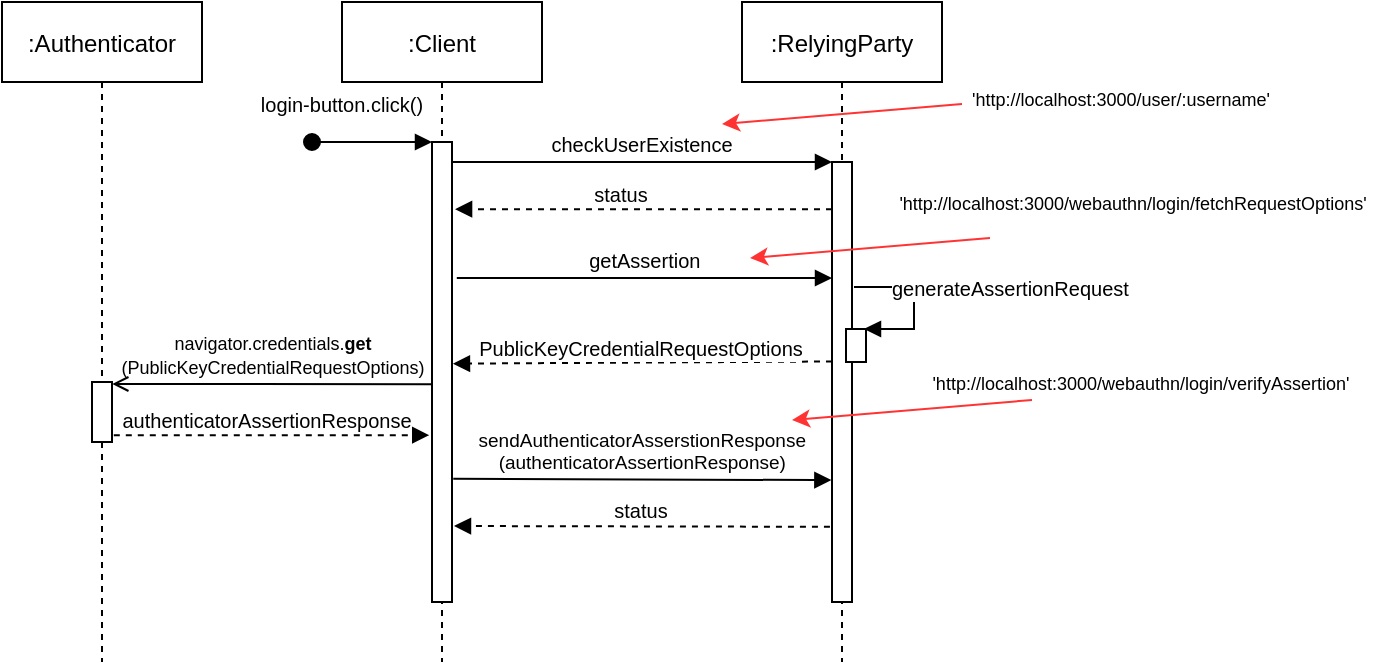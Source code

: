 <mxfile version="15.8.7" type="device"><diagram id="Z-8C4zJBw6xTDNwkwwuS" name="Page-1"><mxGraphModel dx="716" dy="448" grid="1" gridSize="10" guides="1" tooltips="1" connect="1" arrows="1" fold="1" page="1" pageScale="1" pageWidth="827" pageHeight="1169" math="0" shadow="0"><root><mxCell id="0"/><mxCell id="1" parent="0"/><mxCell id="z-ylqkCQUjp78ZNmSj4d-1" value=":Client" style="shape=umlLifeline;perimeter=lifelinePerimeter;container=1;collapsible=0;recursiveResize=0;rounded=0;shadow=0;strokeWidth=1;" parent="1" vertex="1"><mxGeometry x="275" y="80" width="100" height="330" as="geometry"/></mxCell><mxCell id="z-ylqkCQUjp78ZNmSj4d-2" value="" style="points=[];perimeter=orthogonalPerimeter;rounded=0;shadow=0;strokeWidth=1;" parent="z-ylqkCQUjp78ZNmSj4d-1" vertex="1"><mxGeometry x="45" y="70" width="10" height="230" as="geometry"/></mxCell><mxCell id="z-ylqkCQUjp78ZNmSj4d-3" value="login-button.click()" style="verticalAlign=bottom;startArrow=oval;endArrow=block;startSize=8;shadow=0;strokeWidth=1;fontSize=10;spacing=2;" parent="z-ylqkCQUjp78ZNmSj4d-1" edge="1"><mxGeometry x="-0.5" y="10" relative="1" as="geometry"><mxPoint x="-15" y="70" as="sourcePoint"/><mxPoint x="45" y="70" as="targetPoint"/><mxPoint as="offset"/></mxGeometry></mxCell><mxCell id="z-ylqkCQUjp78ZNmSj4d-4" value=":RelyingParty" style="shape=umlLifeline;perimeter=lifelinePerimeter;container=1;collapsible=0;recursiveResize=0;rounded=0;shadow=0;strokeWidth=1;" parent="1" vertex="1"><mxGeometry x="475" y="80" width="100" height="330" as="geometry"/></mxCell><mxCell id="z-ylqkCQUjp78ZNmSj4d-5" value="" style="points=[];perimeter=orthogonalPerimeter;rounded=0;shadow=0;strokeWidth=1;" parent="z-ylqkCQUjp78ZNmSj4d-4" vertex="1"><mxGeometry x="45" y="80" width="10" height="220" as="geometry"/></mxCell><mxCell id="z-ylqkCQUjp78ZNmSj4d-6" value="getAssertion" style="verticalAlign=bottom;endArrow=block;entryX=0;entryY=0;shadow=0;strokeWidth=1;exitX=1.24;exitY=0.252;exitDx=0;exitDy=0;exitPerimeter=0;fontSize=10;" parent="z-ylqkCQUjp78ZNmSj4d-4" edge="1"><mxGeometry relative="1" as="geometry"><mxPoint x="-142.6" y="137.96" as="sourcePoint"/><mxPoint x="45" y="138.0" as="targetPoint"/></mxGeometry></mxCell><mxCell id="z-ylqkCQUjp78ZNmSj4d-7" value="" style="html=1;verticalAlign=bottom;labelBackgroundColor=none;endArrow=block;endFill=1;dashed=1;rounded=0;entryX=1.048;entryY=0.334;entryDx=0;entryDy=0;entryPerimeter=0;" parent="z-ylqkCQUjp78ZNmSj4d-4" edge="1"><mxGeometry width="160" relative="1" as="geometry"><mxPoint x="45" y="179.74" as="sourcePoint"/><mxPoint x="-144.52" y="180.82" as="targetPoint"/></mxGeometry></mxCell><mxCell id="z-ylqkCQUjp78ZNmSj4d-8" value="&lt;font style=&quot;font-size: 10px&quot;&gt;PublicKeyCredentialRequestOptions&lt;/font&gt;" style="edgeLabel;html=1;align=center;verticalAlign=middle;resizable=0;points=[];" parent="z-ylqkCQUjp78ZNmSj4d-7" vertex="1" connectable="0"><mxGeometry x="0.267" relative="1" as="geometry"><mxPoint x="24" y="-8" as="offset"/></mxGeometry></mxCell><mxCell id="z-ylqkCQUjp78ZNmSj4d-11" value="" style="endArrow=classic;html=1;rounded=0;fontSize=10;fillColor=#f8cecc;strokeColor=#FF3333;" parent="z-ylqkCQUjp78ZNmSj4d-4" edge="1"><mxGeometry width="50" height="50" relative="1" as="geometry"><mxPoint x="124" y="118" as="sourcePoint"/><mxPoint x="4" y="128" as="targetPoint"/></mxGeometry></mxCell><mxCell id="z-ylqkCQUjp78ZNmSj4d-29" value="" style="html=1;points=[];perimeter=orthogonalPerimeter;fontSize=10;" parent="z-ylqkCQUjp78ZNmSj4d-4" vertex="1"><mxGeometry x="52" y="163.5" width="10" height="16.5" as="geometry"/></mxCell><mxCell id="z-ylqkCQUjp78ZNmSj4d-30" value="generateAssertionRequest" style="edgeStyle=orthogonalEdgeStyle;html=1;align=left;spacingLeft=2;endArrow=block;rounded=0;entryX=1;entryY=0;fontSize=10;" parent="z-ylqkCQUjp78ZNmSj4d-4" edge="1"><mxGeometry x="-0.6" relative="1" as="geometry"><mxPoint x="56" y="142.5" as="sourcePoint"/><Array as="points"><mxPoint x="86" y="142.5"/></Array><mxPoint as="offset"/><mxPoint x="61" y="163.5" as="targetPoint"/></mxGeometry></mxCell><mxCell id="z-ylqkCQUjp78ZNmSj4d-12" value="checkUserExistence" style="verticalAlign=bottom;endArrow=block;entryX=0;entryY=0;shadow=0;strokeWidth=1;fontSize=10;" parent="1" source="z-ylqkCQUjp78ZNmSj4d-2" target="z-ylqkCQUjp78ZNmSj4d-5" edge="1"><mxGeometry relative="1" as="geometry"><mxPoint x="400" y="160" as="sourcePoint"/></mxGeometry></mxCell><mxCell id="z-ylqkCQUjp78ZNmSj4d-13" value=":Authenticator" style="shape=umlLifeline;perimeter=lifelinePerimeter;container=1;collapsible=0;recursiveResize=0;rounded=0;shadow=0;strokeWidth=1;" parent="1" vertex="1"><mxGeometry x="105" y="80" width="100" height="330" as="geometry"/></mxCell><mxCell id="z-ylqkCQUjp78ZNmSj4d-14" value="" style="points=[];perimeter=orthogonalPerimeter;rounded=0;shadow=0;strokeWidth=1;" parent="z-ylqkCQUjp78ZNmSj4d-13" vertex="1"><mxGeometry x="45" y="190" width="10" height="30" as="geometry"/></mxCell><mxCell id="z-ylqkCQUjp78ZNmSj4d-15" value="" style="html=1;verticalAlign=bottom;labelBackgroundColor=none;endArrow=block;endFill=1;dashed=1;rounded=0;entryX=1.154;entryY=0.146;entryDx=0;entryDy=0;entryPerimeter=0;" parent="1" source="z-ylqkCQUjp78ZNmSj4d-5" target="z-ylqkCQUjp78ZNmSj4d-2" edge="1"><mxGeometry width="160" relative="1" as="geometry"><mxPoint x="285" y="200" as="sourcePoint"/><mxPoint x="445" y="200" as="targetPoint"/></mxGeometry></mxCell><mxCell id="z-ylqkCQUjp78ZNmSj4d-16" value="&lt;font style=&quot;font-size: 10px&quot;&gt;status&lt;/font&gt;" style="edgeLabel;html=1;align=center;verticalAlign=middle;resizable=0;points=[];" parent="z-ylqkCQUjp78ZNmSj4d-15" vertex="1" connectable="0"><mxGeometry x="0.267" relative="1" as="geometry"><mxPoint x="13" y="-8" as="offset"/></mxGeometry></mxCell><mxCell id="z-ylqkCQUjp78ZNmSj4d-17" value="&lt;font style=&quot;font-size: 9px&quot;&gt;navigator.credentials.&lt;b&gt;get&lt;/b&gt;&lt;br&gt;(PublicKeyCredentialRequestOptions)&lt;/font&gt;" style="html=1;verticalAlign=bottom;labelBackgroundColor=none;endArrow=open;endFill=0;rounded=0;fontSize=10;exitX=-0.008;exitY=0.483;exitDx=0;exitDy=0;exitPerimeter=0;entryX=1.014;entryY=0.033;entryDx=0;entryDy=0;entryPerimeter=0;" parent="1" target="z-ylqkCQUjp78ZNmSj4d-14" edge="1"><mxGeometry width="160" relative="1" as="geometry"><mxPoint x="319.92" y="271.09" as="sourcePoint"/><mxPoint x="415" y="270" as="targetPoint"/></mxGeometry></mxCell><mxCell id="z-ylqkCQUjp78ZNmSj4d-18" value="" style="html=1;verticalAlign=bottom;labelBackgroundColor=none;endArrow=block;endFill=1;dashed=1;rounded=0;fontSize=9;exitX=1.09;exitY=0.656;exitDx=0;exitDy=0;exitPerimeter=0;entryX=-0.138;entryY=0.682;entryDx=0;entryDy=0;entryPerimeter=0;" parent="1" edge="1"><mxGeometry width="160" relative="1" as="geometry"><mxPoint x="160.9" y="296.68" as="sourcePoint"/><mxPoint x="318.62" y="296.58" as="targetPoint"/></mxGeometry></mxCell><mxCell id="z-ylqkCQUjp78ZNmSj4d-19" value="&lt;span style=&quot;font-size: 10px&quot;&gt;authenticatorAssertionResponse&lt;/span&gt;" style="edgeLabel;html=1;align=center;verticalAlign=middle;resizable=0;points=[];fontSize=9;" parent="z-ylqkCQUjp78ZNmSj4d-18" vertex="1" connectable="0"><mxGeometry x="-0.237" y="1" relative="1" as="geometry"><mxPoint x="16" y="-7" as="offset"/></mxGeometry></mxCell><mxCell id="z-ylqkCQUjp78ZNmSj4d-20" value="sendAuthenticatorAsserstionResponse&#10;(authenticatorAssertionResponse)" style="verticalAlign=bottom;endArrow=block;shadow=0;strokeWidth=1;exitX=1.063;exitY=0.302;exitDx=0;exitDy=0;exitPerimeter=0;fontSize=9.5;entryX=-0.032;entryY=0.723;entryDx=0;entryDy=0;entryPerimeter=0;" parent="1" edge="1" target="z-ylqkCQUjp78ZNmSj4d-5"><mxGeometry x="0.001" relative="1" as="geometry"><mxPoint x="330.63" y="318.38" as="sourcePoint"/><mxPoint x="520" y="318" as="targetPoint"/><mxPoint as="offset"/></mxGeometry></mxCell><mxCell id="z-ylqkCQUjp78ZNmSj4d-21" value="" style="html=1;verticalAlign=bottom;labelBackgroundColor=none;endArrow=block;endFill=1;dashed=1;rounded=0;entryX=1.1;entryY=0.4;entryDx=0;entryDy=0;entryPerimeter=0;exitX=-0.103;exitY=0.839;exitDx=0;exitDy=0;exitPerimeter=0;" parent="1" edge="1"><mxGeometry width="160" relative="1" as="geometry"><mxPoint x="518.97" y="342.41" as="sourcePoint"/><mxPoint x="331" y="342" as="targetPoint"/></mxGeometry></mxCell><mxCell id="z-ylqkCQUjp78ZNmSj4d-22" value="&lt;font style=&quot;font-size: 10px&quot;&gt;status&lt;/font&gt;" style="edgeLabel;html=1;align=center;verticalAlign=middle;resizable=0;points=[];" parent="z-ylqkCQUjp78ZNmSj4d-21" vertex="1" connectable="0"><mxGeometry x="0.267" relative="1" as="geometry"><mxPoint x="24" y="-8" as="offset"/></mxGeometry></mxCell><mxCell id="z-ylqkCQUjp78ZNmSj4d-23" value="" style="endArrow=classic;html=1;rounded=0;fontSize=10;fillColor=#f8cecc;strokeColor=#FF3333;" parent="1" edge="1"><mxGeometry width="50" height="50" relative="1" as="geometry"><mxPoint x="585" y="131" as="sourcePoint"/><mxPoint x="465" y="141" as="targetPoint"/></mxGeometry></mxCell><mxCell id="z-ylqkCQUjp78ZNmSj4d-24" value="&lt;font style=&quot;font-size: 9px&quot;&gt;'http://localhost:3000/user/:username'&lt;/font&gt;" style="text;html=1;align=center;verticalAlign=middle;resizable=0;points=[];autosize=1;strokeColor=none;fillColor=none;fontSize=10;" parent="1" vertex="1"><mxGeometry x="584" y="118" width="160" height="20" as="geometry"/></mxCell><mxCell id="z-ylqkCQUjp78ZNmSj4d-25" value="&lt;font style=&quot;font-size: 9px&quot;&gt;'http://localhost:3000/webauthn/login/fetchRequestOptions'&lt;/font&gt;" style="text;html=1;align=center;verticalAlign=middle;resizable=0;points=[];autosize=1;strokeColor=none;fillColor=none;fontSize=10;" parent="1" vertex="1"><mxGeometry x="545" y="170" width="250" height="20" as="geometry"/></mxCell><mxCell id="z-ylqkCQUjp78ZNmSj4d-26" value="&lt;font style=&quot;font-size: 9px&quot;&gt;'http://localhost:3000/webauthn/login/verifyAssertion'&lt;/font&gt;" style="text;html=1;align=center;verticalAlign=middle;resizable=0;points=[];autosize=1;strokeColor=none;fillColor=none;fontSize=10;" parent="1" vertex="1"><mxGeometry x="564" y="260" width="220" height="20" as="geometry"/></mxCell><mxCell id="z-ylqkCQUjp78ZNmSj4d-27" value="" style="endArrow=classic;html=1;rounded=0;fontSize=10;fillColor=#f8cecc;strokeColor=#FF3333;" parent="1" edge="1"><mxGeometry width="50" height="50" relative="1" as="geometry"><mxPoint x="620" y="279" as="sourcePoint"/><mxPoint x="500" y="289" as="targetPoint"/></mxGeometry></mxCell></root></mxGraphModel></diagram></mxfile>